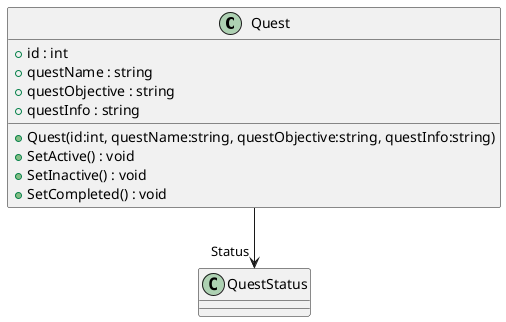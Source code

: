 @startuml
class Quest {
    + id : int
    + questName : string
    + questObjective : string
    + questInfo : string
    + Quest(id:int, questName:string, questObjective:string, questInfo:string)
    + SetActive() : void
    + SetInactive() : void
    + SetCompleted() : void
}
Quest --> "Status" QuestStatus
@enduml
